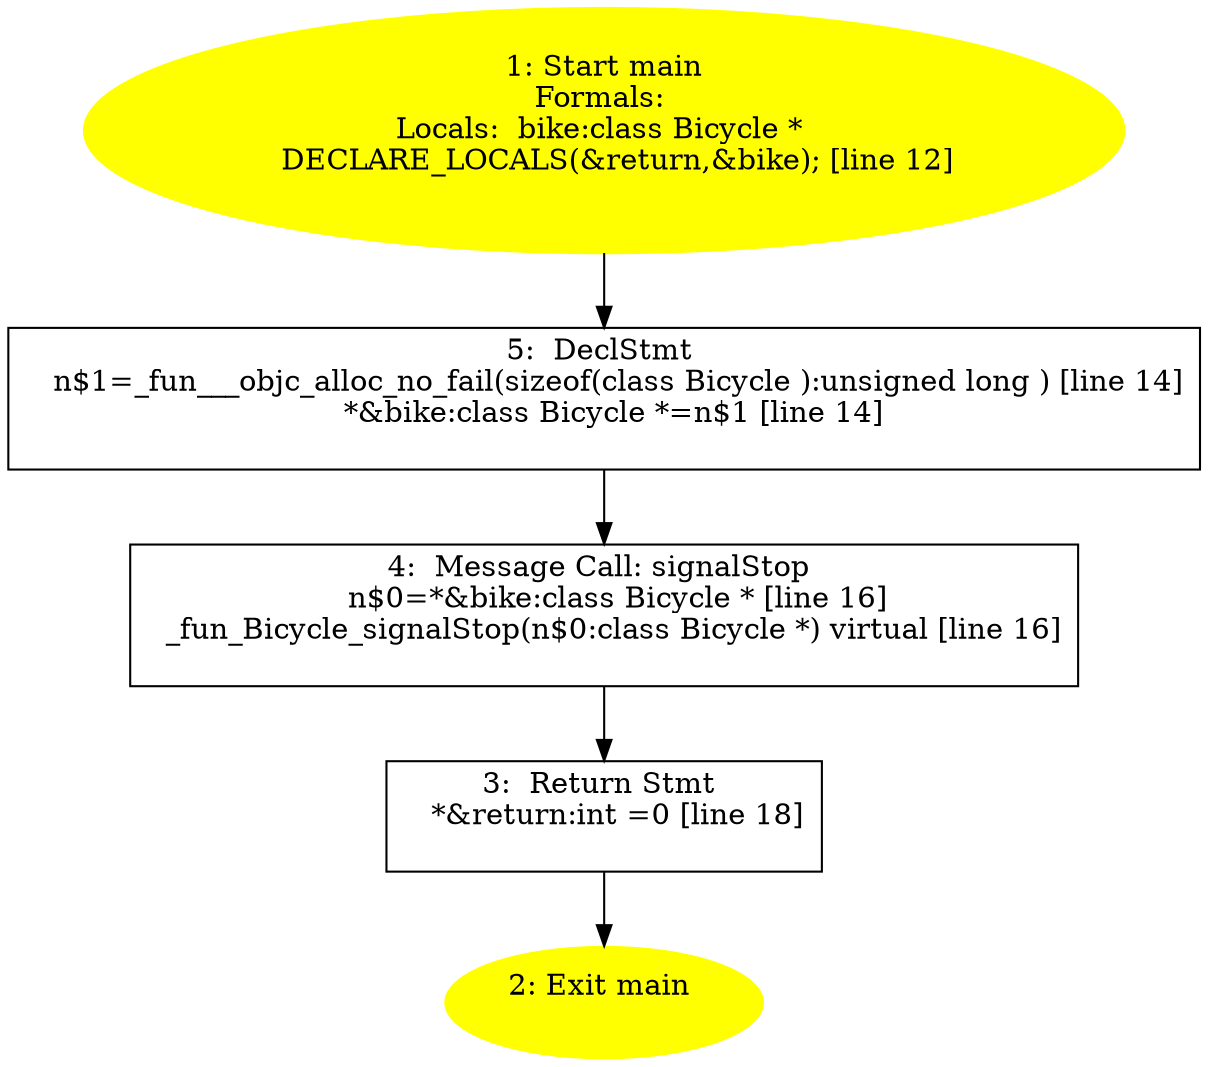 /* @generated */
digraph iCFG {
5 [label="5:  DeclStmt \n   n$1=_fun___objc_alloc_no_fail(sizeof(class Bicycle ):unsigned long ) [line 14]\n  *&bike:class Bicycle *=n$1 [line 14]\n " shape="box"]
	

	 5 -> 4 ;
4 [label="4:  Message Call: signalStop \n   n$0=*&bike:class Bicycle * [line 16]\n  _fun_Bicycle_signalStop(n$0:class Bicycle *) virtual [line 16]\n " shape="box"]
	

	 4 -> 3 ;
3 [label="3:  Return Stmt \n   *&return:int =0 [line 18]\n " shape="box"]
	

	 3 -> 2 ;
2 [label="2: Exit main \n  " color=yellow style=filled]
	

1 [label="1: Start main\nFormals: \nLocals:  bike:class Bicycle * \n   DECLARE_LOCALS(&return,&bike); [line 12]\n " color=yellow style=filled]
	

	 1 -> 5 ;
}
